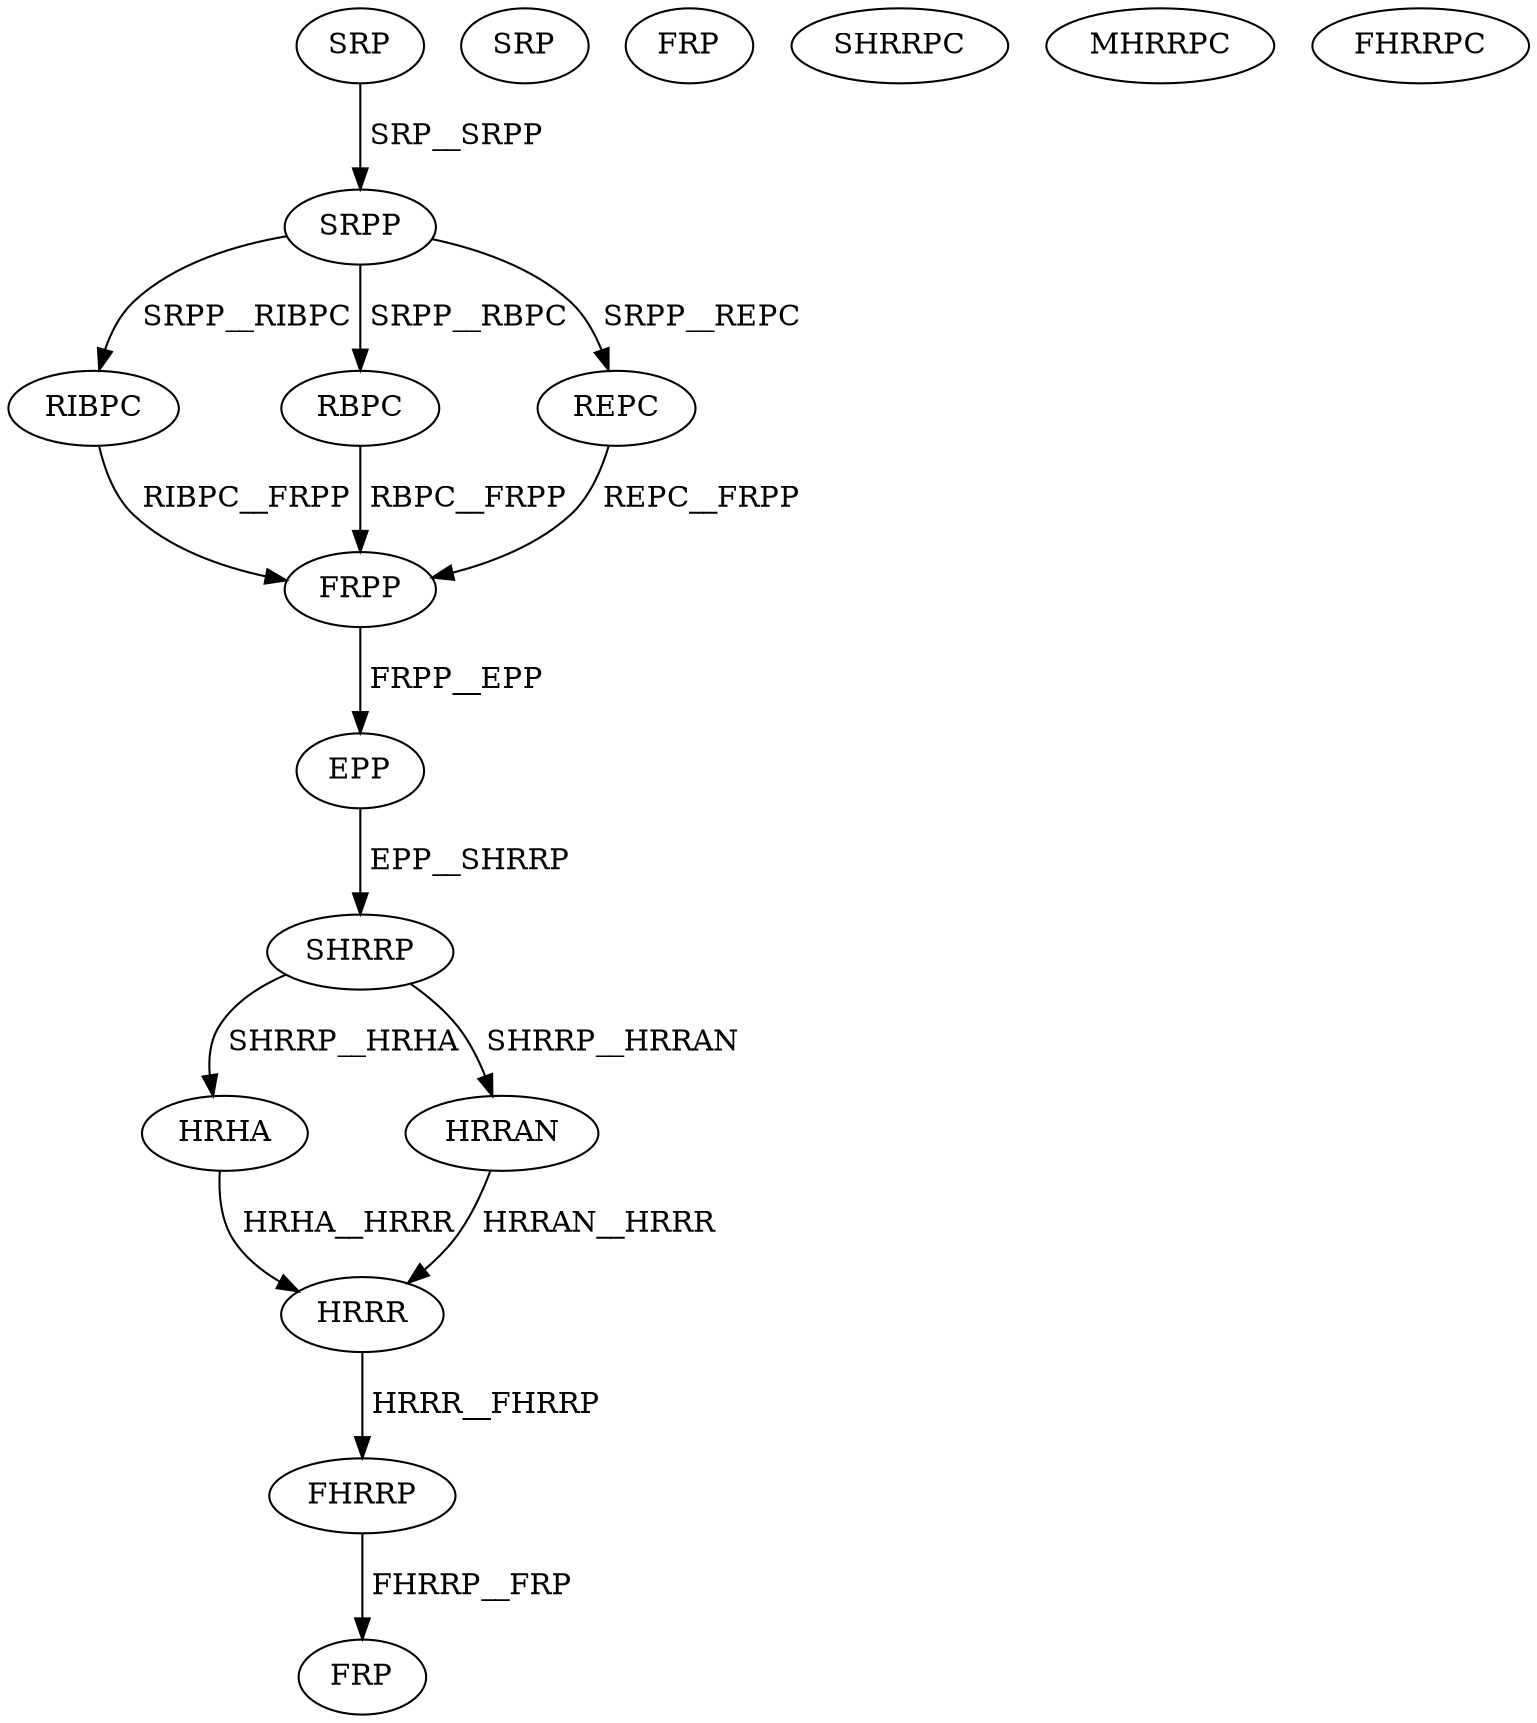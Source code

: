 digraph G { 
1 [label="SRP",color=black,fontcolor=black];
2 [label="SRPP",color=black,fontcolor=black];
3 [label="RIBPC",color=black,fontcolor=black];
4 [label="RBPC",color=black,fontcolor=black];
5 [label="REPC",color=black,fontcolor=black];
6 [label="FRPP",color=black,fontcolor=black];
7 [label="EPP",color=black,fontcolor=black];
8 [label="SHRRP",color=black,fontcolor=black];
9 [label="SRP",color=black,fontcolor=black];
10 [label="FRP",color=black,fontcolor=black];
11 [label="HRHA",color=black,fontcolor=black];
12 [label="HRRAN",color=black,fontcolor=black];
13 [label="SHRRPC",color=black,fontcolor=black];
14 [label="MHRRPC",color=black,fontcolor=black];
15 [label="FHRRPC",color=black,fontcolor=black];
16 [label="HRRR",color=black,fontcolor=black];
17 [label="FHRRP",color=black,fontcolor=black];
18 [label="FRP",color=black,fontcolor=black];
1->2[label=" SRP__SRPP",color=black,fontcolor=black];
2->3[label=" SRPP__RIBPC",color=black,fontcolor=black];
2->4[label=" SRPP__RBPC",color=black,fontcolor=black];
2->5[label=" SRPP__REPC",color=black,fontcolor=black];
3->6[label=" RIBPC__FRPP",color=black,fontcolor=black];
4->6[label=" RBPC__FRPP",color=black,fontcolor=black];
5->6[label=" REPC__FRPP",color=black,fontcolor=black];
6->7[label=" FRPP__EPP",color=black,fontcolor=black];
7->8[label=" EPP__SHRRP",color=black,fontcolor=black];
8->11[label=" SHRRP__HRHA",color=black,fontcolor=black];
8->12[label=" SHRRP__HRRAN",color=black,fontcolor=black];
11->16[label=" HRHA__HRRR",color=black,fontcolor=black];
12->16[label=" HRRAN__HRRR",color=black,fontcolor=black];
16->17[label=" HRRR__FHRRP",color=black,fontcolor=black];
17->18[label=" FHRRP__FRP",color=black,fontcolor=black];
}
